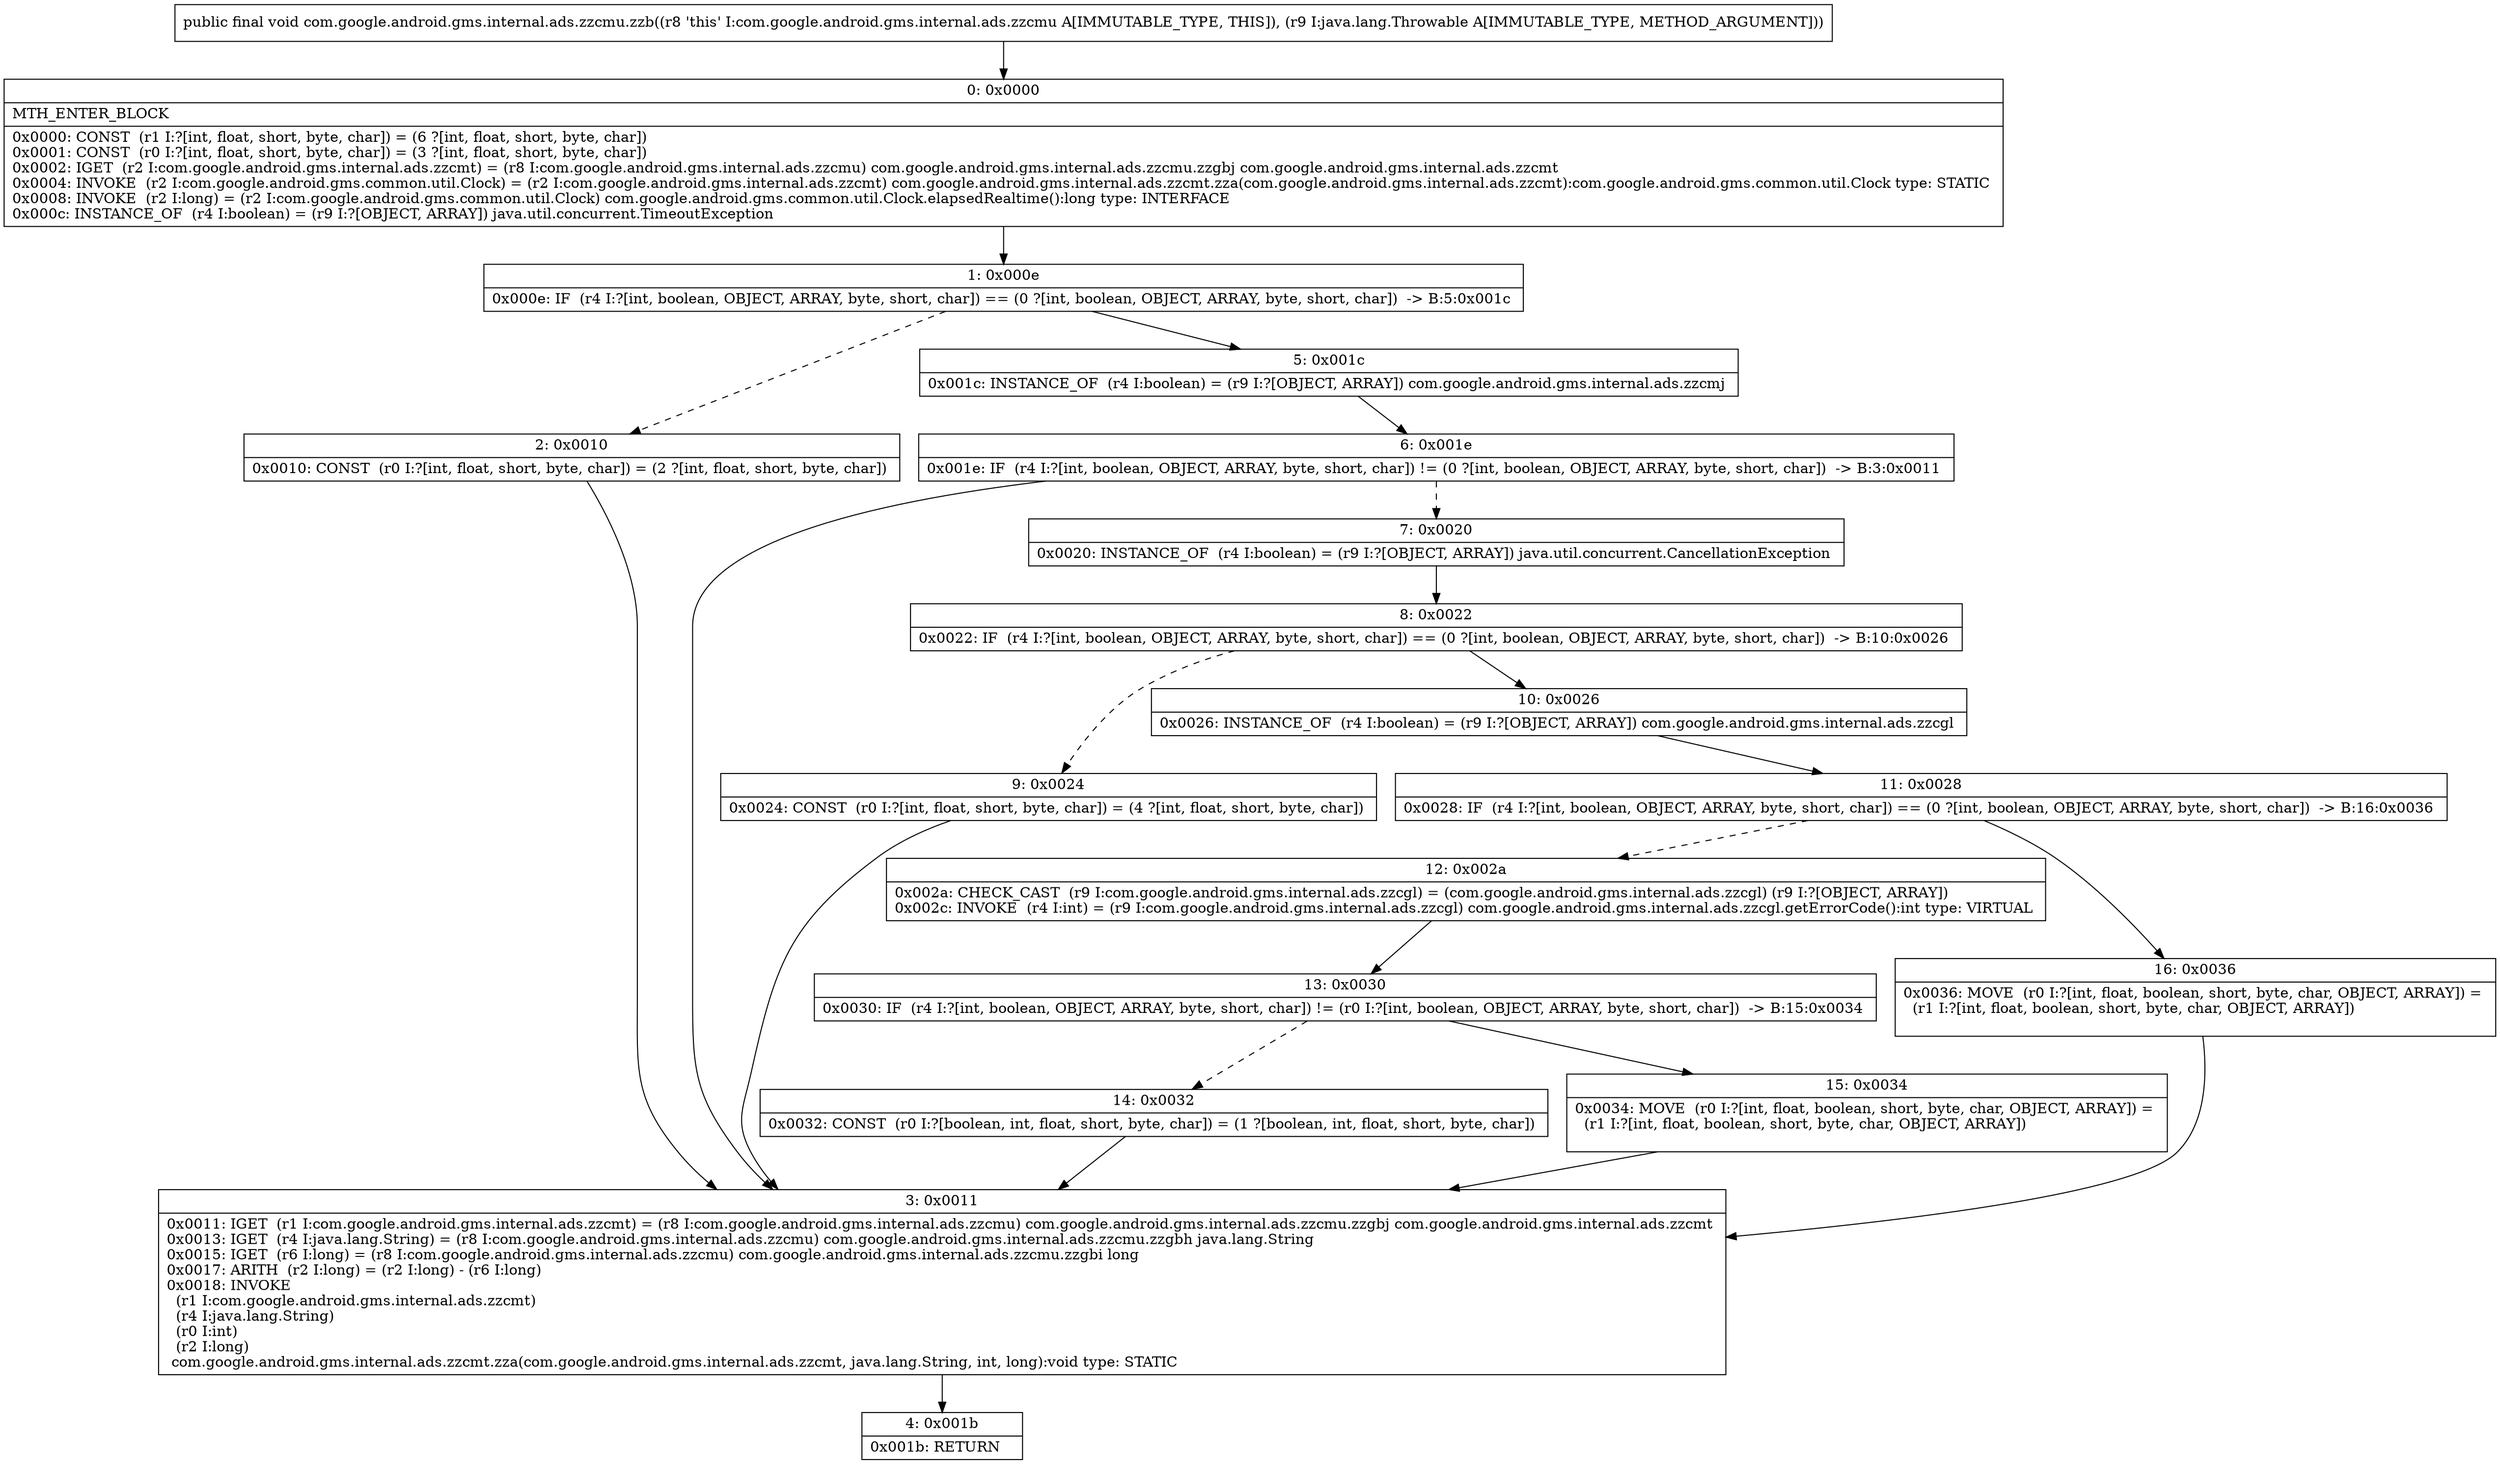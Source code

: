 digraph "CFG forcom.google.android.gms.internal.ads.zzcmu.zzb(Ljava\/lang\/Throwable;)V" {
Node_0 [shape=record,label="{0\:\ 0x0000|MTH_ENTER_BLOCK\l|0x0000: CONST  (r1 I:?[int, float, short, byte, char]) = (6 ?[int, float, short, byte, char]) \l0x0001: CONST  (r0 I:?[int, float, short, byte, char]) = (3 ?[int, float, short, byte, char]) \l0x0002: IGET  (r2 I:com.google.android.gms.internal.ads.zzcmt) = (r8 I:com.google.android.gms.internal.ads.zzcmu) com.google.android.gms.internal.ads.zzcmu.zzgbj com.google.android.gms.internal.ads.zzcmt \l0x0004: INVOKE  (r2 I:com.google.android.gms.common.util.Clock) = (r2 I:com.google.android.gms.internal.ads.zzcmt) com.google.android.gms.internal.ads.zzcmt.zza(com.google.android.gms.internal.ads.zzcmt):com.google.android.gms.common.util.Clock type: STATIC \l0x0008: INVOKE  (r2 I:long) = (r2 I:com.google.android.gms.common.util.Clock) com.google.android.gms.common.util.Clock.elapsedRealtime():long type: INTERFACE \l0x000c: INSTANCE_OF  (r4 I:boolean) = (r9 I:?[OBJECT, ARRAY]) java.util.concurrent.TimeoutException \l}"];
Node_1 [shape=record,label="{1\:\ 0x000e|0x000e: IF  (r4 I:?[int, boolean, OBJECT, ARRAY, byte, short, char]) == (0 ?[int, boolean, OBJECT, ARRAY, byte, short, char])  \-\> B:5:0x001c \l}"];
Node_2 [shape=record,label="{2\:\ 0x0010|0x0010: CONST  (r0 I:?[int, float, short, byte, char]) = (2 ?[int, float, short, byte, char]) \l}"];
Node_3 [shape=record,label="{3\:\ 0x0011|0x0011: IGET  (r1 I:com.google.android.gms.internal.ads.zzcmt) = (r8 I:com.google.android.gms.internal.ads.zzcmu) com.google.android.gms.internal.ads.zzcmu.zzgbj com.google.android.gms.internal.ads.zzcmt \l0x0013: IGET  (r4 I:java.lang.String) = (r8 I:com.google.android.gms.internal.ads.zzcmu) com.google.android.gms.internal.ads.zzcmu.zzgbh java.lang.String \l0x0015: IGET  (r6 I:long) = (r8 I:com.google.android.gms.internal.ads.zzcmu) com.google.android.gms.internal.ads.zzcmu.zzgbi long \l0x0017: ARITH  (r2 I:long) = (r2 I:long) \- (r6 I:long) \l0x0018: INVOKE  \l  (r1 I:com.google.android.gms.internal.ads.zzcmt)\l  (r4 I:java.lang.String)\l  (r0 I:int)\l  (r2 I:long)\l com.google.android.gms.internal.ads.zzcmt.zza(com.google.android.gms.internal.ads.zzcmt, java.lang.String, int, long):void type: STATIC \l}"];
Node_4 [shape=record,label="{4\:\ 0x001b|0x001b: RETURN   \l}"];
Node_5 [shape=record,label="{5\:\ 0x001c|0x001c: INSTANCE_OF  (r4 I:boolean) = (r9 I:?[OBJECT, ARRAY]) com.google.android.gms.internal.ads.zzcmj \l}"];
Node_6 [shape=record,label="{6\:\ 0x001e|0x001e: IF  (r4 I:?[int, boolean, OBJECT, ARRAY, byte, short, char]) != (0 ?[int, boolean, OBJECT, ARRAY, byte, short, char])  \-\> B:3:0x0011 \l}"];
Node_7 [shape=record,label="{7\:\ 0x0020|0x0020: INSTANCE_OF  (r4 I:boolean) = (r9 I:?[OBJECT, ARRAY]) java.util.concurrent.CancellationException \l}"];
Node_8 [shape=record,label="{8\:\ 0x0022|0x0022: IF  (r4 I:?[int, boolean, OBJECT, ARRAY, byte, short, char]) == (0 ?[int, boolean, OBJECT, ARRAY, byte, short, char])  \-\> B:10:0x0026 \l}"];
Node_9 [shape=record,label="{9\:\ 0x0024|0x0024: CONST  (r0 I:?[int, float, short, byte, char]) = (4 ?[int, float, short, byte, char]) \l}"];
Node_10 [shape=record,label="{10\:\ 0x0026|0x0026: INSTANCE_OF  (r4 I:boolean) = (r9 I:?[OBJECT, ARRAY]) com.google.android.gms.internal.ads.zzcgl \l}"];
Node_11 [shape=record,label="{11\:\ 0x0028|0x0028: IF  (r4 I:?[int, boolean, OBJECT, ARRAY, byte, short, char]) == (0 ?[int, boolean, OBJECT, ARRAY, byte, short, char])  \-\> B:16:0x0036 \l}"];
Node_12 [shape=record,label="{12\:\ 0x002a|0x002a: CHECK_CAST  (r9 I:com.google.android.gms.internal.ads.zzcgl) = (com.google.android.gms.internal.ads.zzcgl) (r9 I:?[OBJECT, ARRAY]) \l0x002c: INVOKE  (r4 I:int) = (r9 I:com.google.android.gms.internal.ads.zzcgl) com.google.android.gms.internal.ads.zzcgl.getErrorCode():int type: VIRTUAL \l}"];
Node_13 [shape=record,label="{13\:\ 0x0030|0x0030: IF  (r4 I:?[int, boolean, OBJECT, ARRAY, byte, short, char]) != (r0 I:?[int, boolean, OBJECT, ARRAY, byte, short, char])  \-\> B:15:0x0034 \l}"];
Node_14 [shape=record,label="{14\:\ 0x0032|0x0032: CONST  (r0 I:?[boolean, int, float, short, byte, char]) = (1 ?[boolean, int, float, short, byte, char]) \l}"];
Node_15 [shape=record,label="{15\:\ 0x0034|0x0034: MOVE  (r0 I:?[int, float, boolean, short, byte, char, OBJECT, ARRAY]) = \l  (r1 I:?[int, float, boolean, short, byte, char, OBJECT, ARRAY])\l \l}"];
Node_16 [shape=record,label="{16\:\ 0x0036|0x0036: MOVE  (r0 I:?[int, float, boolean, short, byte, char, OBJECT, ARRAY]) = \l  (r1 I:?[int, float, boolean, short, byte, char, OBJECT, ARRAY])\l \l}"];
MethodNode[shape=record,label="{public final void com.google.android.gms.internal.ads.zzcmu.zzb((r8 'this' I:com.google.android.gms.internal.ads.zzcmu A[IMMUTABLE_TYPE, THIS]), (r9 I:java.lang.Throwable A[IMMUTABLE_TYPE, METHOD_ARGUMENT])) }"];
MethodNode -> Node_0;
Node_0 -> Node_1;
Node_1 -> Node_2[style=dashed];
Node_1 -> Node_5;
Node_2 -> Node_3;
Node_3 -> Node_4;
Node_5 -> Node_6;
Node_6 -> Node_3;
Node_6 -> Node_7[style=dashed];
Node_7 -> Node_8;
Node_8 -> Node_9[style=dashed];
Node_8 -> Node_10;
Node_9 -> Node_3;
Node_10 -> Node_11;
Node_11 -> Node_12[style=dashed];
Node_11 -> Node_16;
Node_12 -> Node_13;
Node_13 -> Node_14[style=dashed];
Node_13 -> Node_15;
Node_14 -> Node_3;
Node_15 -> Node_3;
Node_16 -> Node_3;
}

